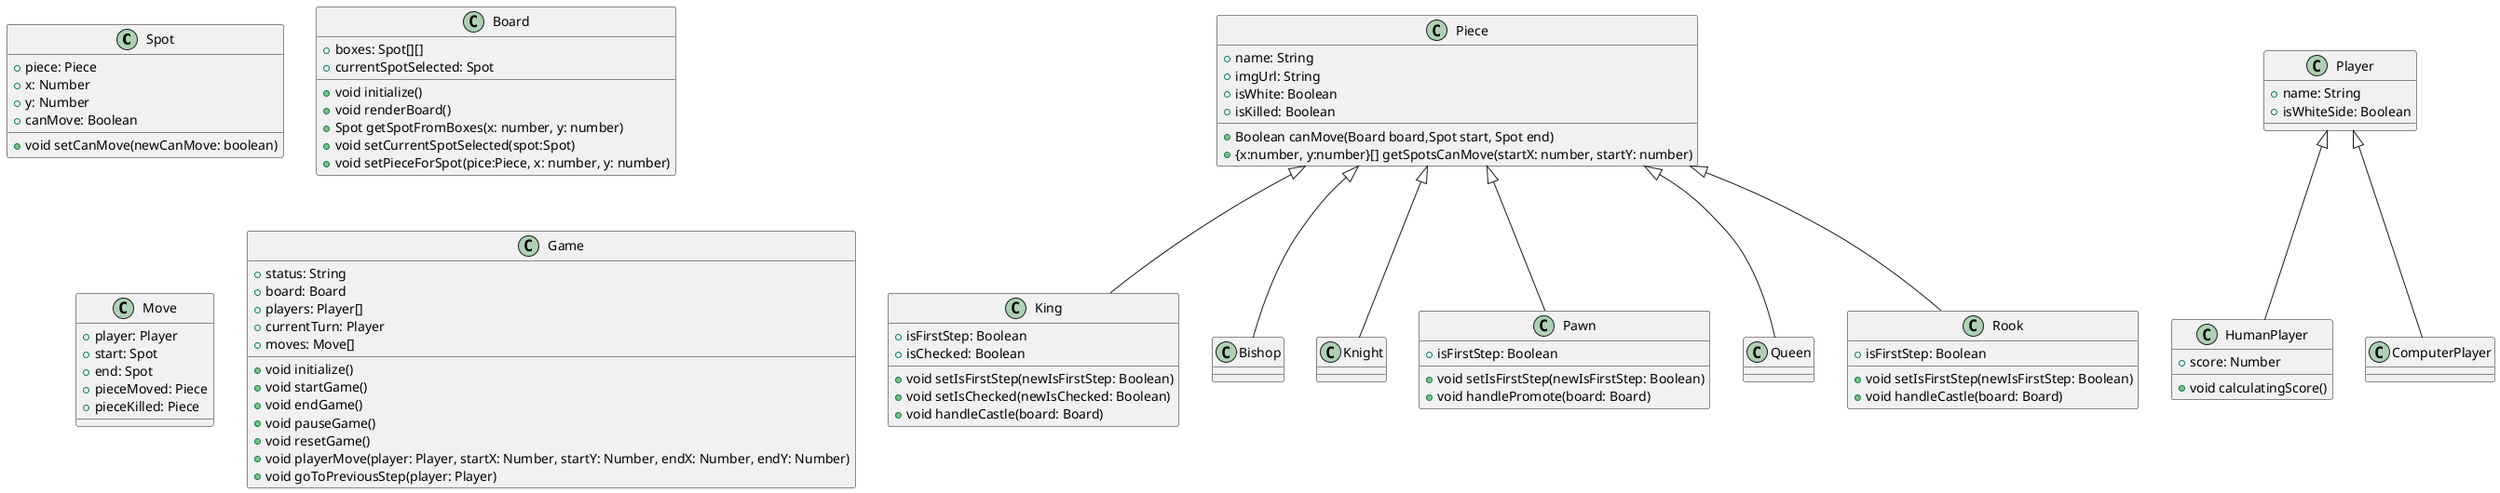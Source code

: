 @startuml
class Spot{
  + piece: Piece
  + x: Number
  + y: Number
  + canMove: Boolean
  + void setCanMove(newCanMove: boolean)
}

class Board{
  +boxes: Spot[][]
  +currentSpotSelected: Spot

  +void initialize()
  +void renderBoard()
  +Spot getSpotFromBoxes(x: number, y: number)
  +void setCurrentSpotSelected(spot:Spot)
  +void setPieceForSpot(pice:Piece, x: number, y: number)

}

class Piece{
  + name: String
  + imgUrl: String
  + isWhite: Boolean
  + isKilled: Boolean
  + Boolean canMove(Board board,Spot start, Spot end)
  + {x:number, y:number}[] getSpotsCanMove(startX: number, startY: number)
}

class Move{
  + player: Player
  + start: Spot
  + end: Spot
  + pieceMoved: Piece
  + pieceKilled: Piece
}

class Game{
  + status: String
  + board: Board
  + players: Player[]
  + currentTurn: Player
  + moves: Move[]

  + void initialize()
  + void startGame()
  + void endGame()
  + void pauseGame()
  + void resetGame()
  + void playerMove(player: Player, startX: Number, startY: Number, endX: Number, endY: Number)
  + void goToPreviousStep(player: Player)
}

class Player{
  + name: String
  + isWhiteSide: Boolean
}

class HumanPlayer{
  + score: Number
  + void calculatingScore()
}

class ComputerPlayer{}


class King{
  + isFirstStep: Boolean
  + isChecked: Boolean
  + void setIsFirstStep(newIsFirstStep: Boolean)
  + void setIsChecked(newIsChecked: Boolean)
  + void handleCastle(board: Board)
}
class Bishop{}
class Knight{}
class Pawn{
  + isFirstStep: Boolean
  + void setIsFirstStep(newIsFirstStep: Boolean)
  + void handlePromote(board: Board)
}
class Queen{}
class Rook{
  + isFirstStep: Boolean
  + void setIsFirstStep(newIsFirstStep: Boolean)
  + void handleCastle(board: Board)
}





Piece <|-- King
Piece <|-- Bishop
Piece <|-- Knight
Piece <|-- Pawn
Piece <|-- Queen
Piece <|-- Rook

Player <|-- HumanPlayer
Player <|-- ComputerPlayer

@enduml
